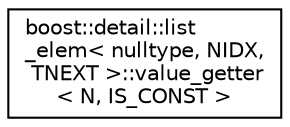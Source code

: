 digraph "Graphical Class Hierarchy"
{
  edge [fontname="Helvetica",fontsize="10",labelfontname="Helvetica",labelfontsize="10"];
  node [fontname="Helvetica",fontsize="10",shape=record];
  rankdir="LR";
  Node1 [label="boost::detail::list\l_elem\< nulltype, NIDX,\l TNEXT \>::value_getter\l\< N, IS_CONST \>",height=0.2,width=0.4,color="black", fillcolor="white", style="filled",URL="$structboost_1_1detail_1_1list__elem_3_01nulltype_00_01_n_i_d_x_00_01_t_n_e_x_t_01_4_1_1value__getter.html"];
}
